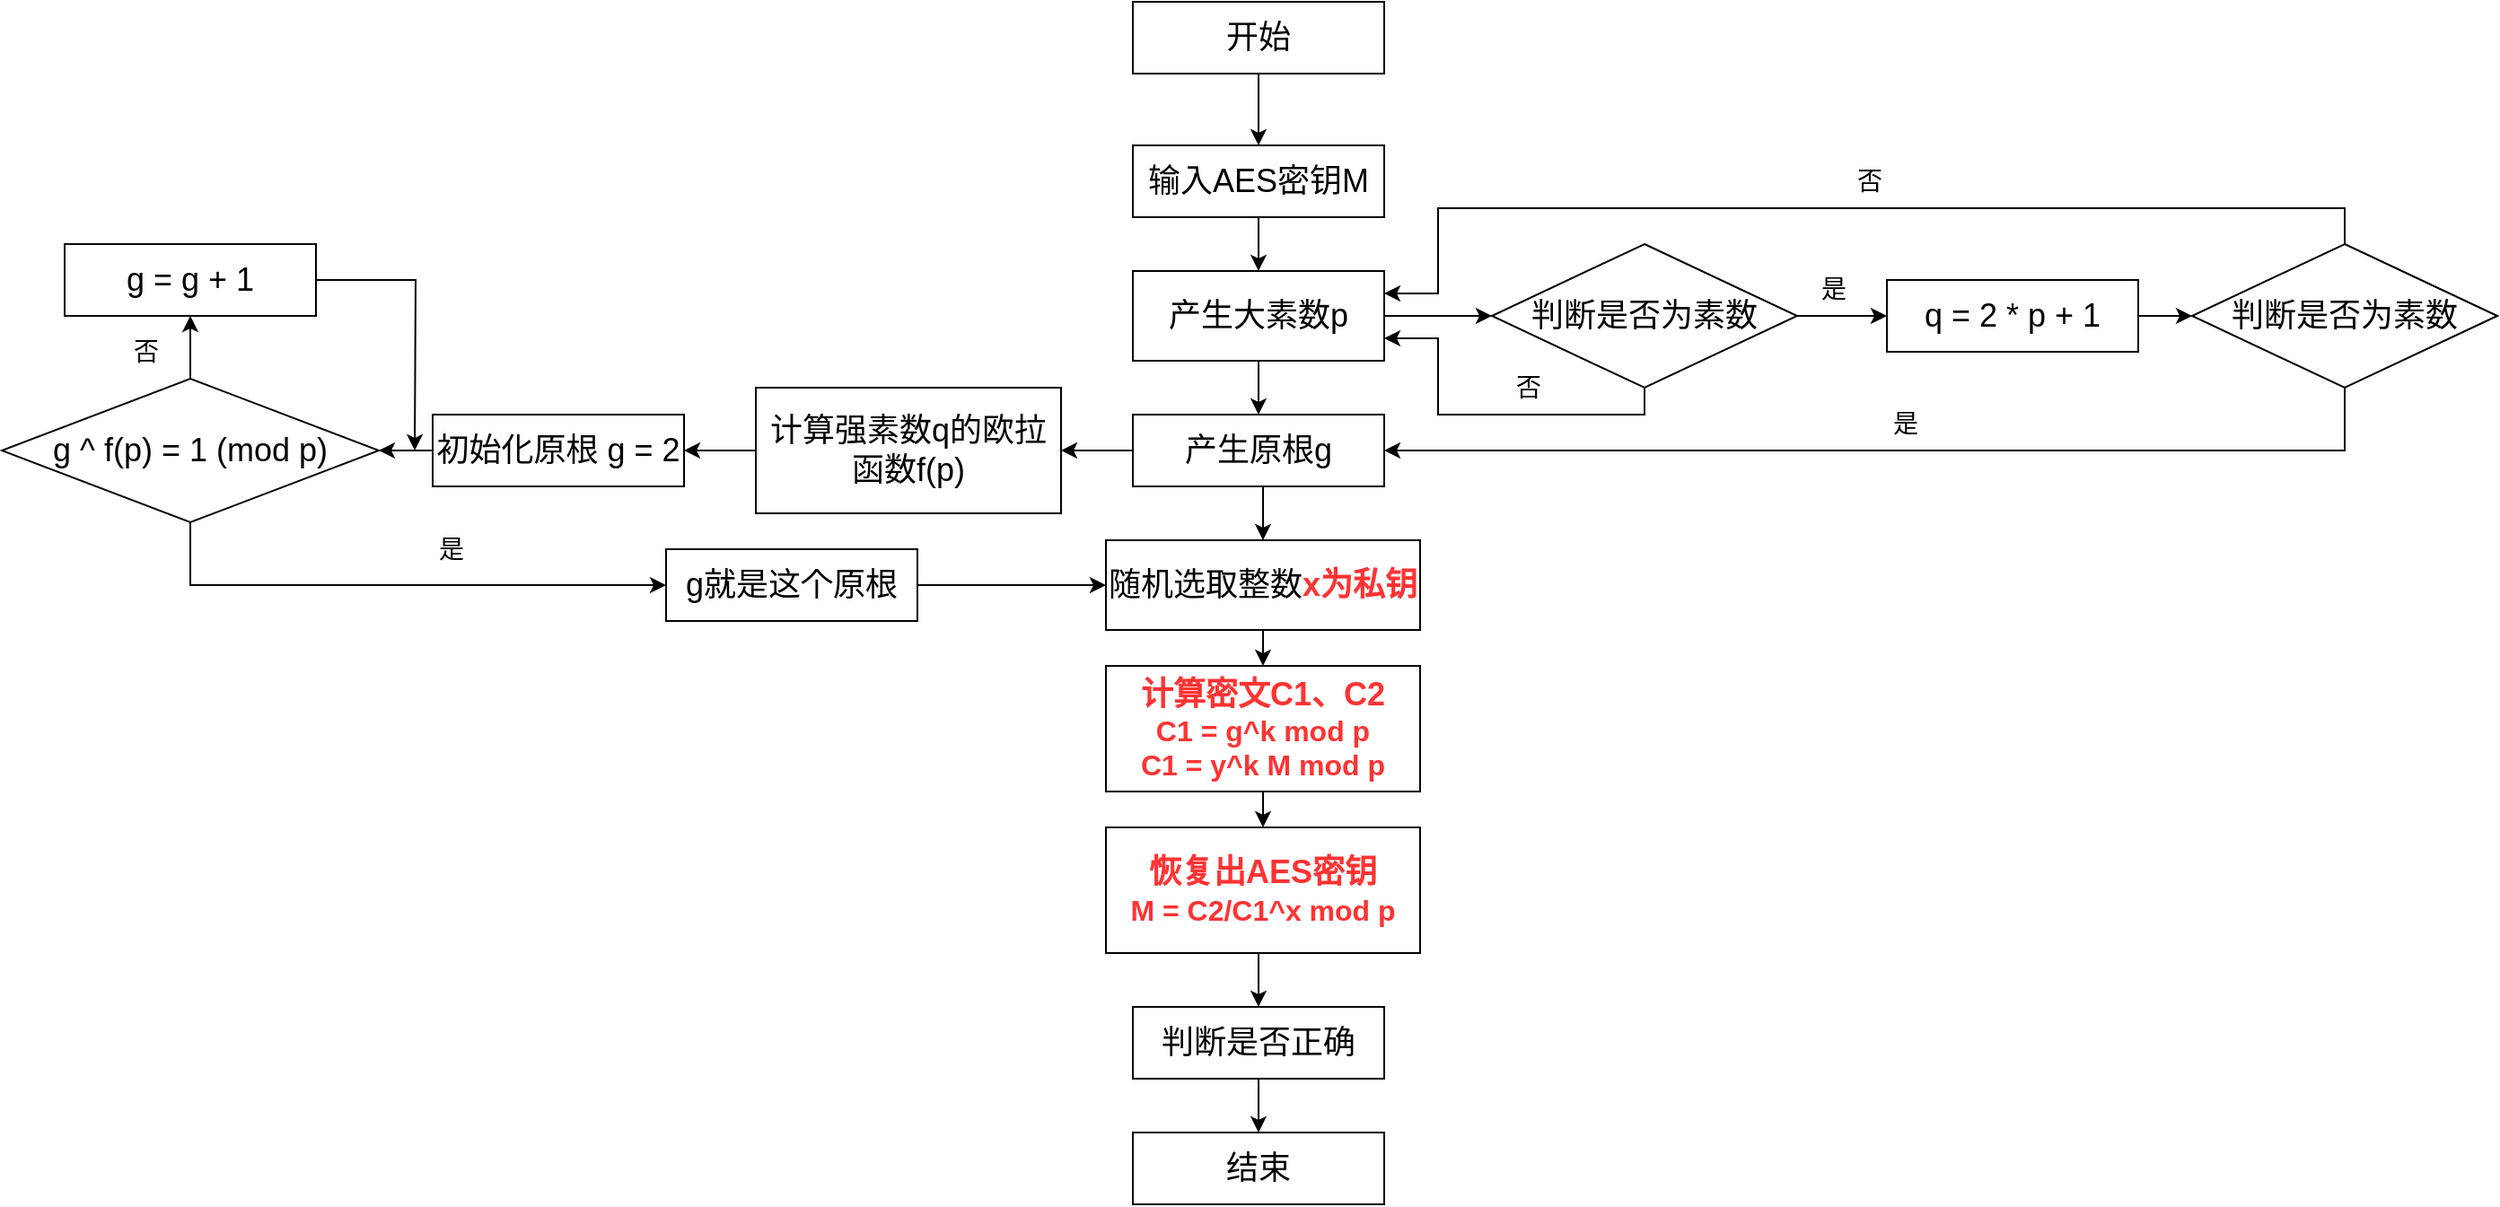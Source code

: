 <mxfile version="24.2.5" type="github">
  <diagram name="第 1 页" id="PnaPAZnkGxvQ3sKcBmyf">
    <mxGraphModel dx="2464" dy="1985" grid="1" gridSize="10" guides="1" tooltips="1" connect="1" arrows="1" fold="1" page="1" pageScale="1" pageWidth="827" pageHeight="1169" math="0" shadow="0">
      <root>
        <mxCell id="0" />
        <mxCell id="1" parent="0" />
        <mxCell id="P9a2Z2qT7diyGfMxn8Dv-21" style="edgeStyle=orthogonalEdgeStyle;rounded=0;orthogonalLoop=1;jettySize=auto;html=1;exitX=0.5;exitY=1;exitDx=0;exitDy=0;entryX=0.5;entryY=0;entryDx=0;entryDy=0;" edge="1" parent="1" source="P9a2Z2qT7diyGfMxn8Dv-1" target="P9a2Z2qT7diyGfMxn8Dv-4">
          <mxGeometry relative="1" as="geometry" />
        </mxCell>
        <mxCell id="P9a2Z2qT7diyGfMxn8Dv-1" value="&lt;font style=&quot;font-size: 18px;&quot;&gt;输入AES密钥M&lt;/font&gt;" style="rounded=0;whiteSpace=wrap;html=1;" vertex="1" parent="1">
          <mxGeometry x="280" y="50" width="140" height="40" as="geometry" />
        </mxCell>
        <mxCell id="P9a2Z2qT7diyGfMxn8Dv-26" style="edgeStyle=orthogonalEdgeStyle;rounded=0;orthogonalLoop=1;jettySize=auto;html=1;exitX=0.5;exitY=1;exitDx=0;exitDy=0;entryX=0.5;entryY=0;entryDx=0;entryDy=0;" edge="1" parent="1" source="P9a2Z2qT7diyGfMxn8Dv-3" target="P9a2Z2qT7diyGfMxn8Dv-8">
          <mxGeometry relative="1" as="geometry" />
        </mxCell>
        <mxCell id="P9a2Z2qT7diyGfMxn8Dv-3" value="&lt;b&gt;&lt;font style=&quot;font-size: 18px;&quot; color=&quot;#ff3333&quot;&gt;恢复出AES密钥&lt;/font&gt;&lt;/b&gt;&lt;div&gt;&lt;b&gt;&lt;font size=&quot;3&quot; color=&quot;#ff3333&quot;&gt;M = C2/C1^x mod p&lt;/font&gt;&lt;/b&gt;&lt;/div&gt;" style="rounded=0;whiteSpace=wrap;html=1;" vertex="1" parent="1">
          <mxGeometry x="265" y="430" width="175" height="70" as="geometry" />
        </mxCell>
        <mxCell id="P9a2Z2qT7diyGfMxn8Dv-22" style="edgeStyle=orthogonalEdgeStyle;rounded=0;orthogonalLoop=1;jettySize=auto;html=1;exitX=0.5;exitY=1;exitDx=0;exitDy=0;entryX=0.5;entryY=0;entryDx=0;entryDy=0;" edge="1" parent="1" source="P9a2Z2qT7diyGfMxn8Dv-4" target="P9a2Z2qT7diyGfMxn8Dv-5">
          <mxGeometry relative="1" as="geometry" />
        </mxCell>
        <mxCell id="P9a2Z2qT7diyGfMxn8Dv-29" style="edgeStyle=orthogonalEdgeStyle;rounded=0;orthogonalLoop=1;jettySize=auto;html=1;exitX=1;exitY=0.5;exitDx=0;exitDy=0;entryX=0;entryY=0.5;entryDx=0;entryDy=0;" edge="1" parent="1" source="P9a2Z2qT7diyGfMxn8Dv-4" target="P9a2Z2qT7diyGfMxn8Dv-11">
          <mxGeometry relative="1" as="geometry" />
        </mxCell>
        <mxCell id="P9a2Z2qT7diyGfMxn8Dv-4" value="&lt;font style=&quot;font-size: 18px;&quot;&gt;产生大素数p&lt;/font&gt;" style="rounded=0;whiteSpace=wrap;html=1;" vertex="1" parent="1">
          <mxGeometry x="280" y="120" width="140" height="50" as="geometry" />
        </mxCell>
        <mxCell id="P9a2Z2qT7diyGfMxn8Dv-23" style="edgeStyle=orthogonalEdgeStyle;rounded=0;orthogonalLoop=1;jettySize=auto;html=1;exitX=0.5;exitY=1;exitDx=0;exitDy=0;entryX=0.5;entryY=0;entryDx=0;entryDy=0;" edge="1" parent="1" source="P9a2Z2qT7diyGfMxn8Dv-5" target="P9a2Z2qT7diyGfMxn8Dv-6">
          <mxGeometry relative="1" as="geometry" />
        </mxCell>
        <mxCell id="P9a2Z2qT7diyGfMxn8Dv-38" style="edgeStyle=orthogonalEdgeStyle;rounded=0;orthogonalLoop=1;jettySize=auto;html=1;exitX=0;exitY=0.5;exitDx=0;exitDy=0;entryX=1;entryY=0.5;entryDx=0;entryDy=0;" edge="1" parent="1" source="P9a2Z2qT7diyGfMxn8Dv-5" target="P9a2Z2qT7diyGfMxn8Dv-15">
          <mxGeometry relative="1" as="geometry" />
        </mxCell>
        <mxCell id="P9a2Z2qT7diyGfMxn8Dv-5" value="&lt;font style=&quot;font-size: 18px;&quot;&gt;产生原根g&lt;/font&gt;" style="rounded=0;whiteSpace=wrap;html=1;" vertex="1" parent="1">
          <mxGeometry x="280" y="200" width="140" height="40" as="geometry" />
        </mxCell>
        <mxCell id="P9a2Z2qT7diyGfMxn8Dv-60" style="edgeStyle=orthogonalEdgeStyle;rounded=0;orthogonalLoop=1;jettySize=auto;html=1;exitX=0.5;exitY=1;exitDx=0;exitDy=0;entryX=0.5;entryY=0;entryDx=0;entryDy=0;" edge="1" parent="1" source="P9a2Z2qT7diyGfMxn8Dv-6" target="P9a2Z2qT7diyGfMxn8Dv-7">
          <mxGeometry relative="1" as="geometry" />
        </mxCell>
        <mxCell id="P9a2Z2qT7diyGfMxn8Dv-6" value="&lt;font style=&quot;font-size: 18px;&quot;&gt;随机选取整数&lt;b&gt;&lt;font color=&quot;#ff3333&quot;&gt;x为私钥&lt;/font&gt;&lt;/b&gt;&lt;/font&gt;" style="rounded=0;whiteSpace=wrap;html=1;" vertex="1" parent="1">
          <mxGeometry x="265" y="270" width="175" height="50" as="geometry" />
        </mxCell>
        <mxCell id="P9a2Z2qT7diyGfMxn8Dv-61" style="edgeStyle=orthogonalEdgeStyle;rounded=0;orthogonalLoop=1;jettySize=auto;html=1;exitX=0.5;exitY=1;exitDx=0;exitDy=0;entryX=0.5;entryY=0;entryDx=0;entryDy=0;" edge="1" parent="1" source="P9a2Z2qT7diyGfMxn8Dv-7" target="P9a2Z2qT7diyGfMxn8Dv-3">
          <mxGeometry relative="1" as="geometry" />
        </mxCell>
        <mxCell id="P9a2Z2qT7diyGfMxn8Dv-7" value="&lt;b&gt;&lt;font style=&quot;font-size: 18px;&quot; color=&quot;#ff3333&quot;&gt;计算密文C1、C2&lt;/font&gt;&lt;/b&gt;&lt;div&gt;&lt;b&gt;&lt;font size=&quot;3&quot; color=&quot;#ff3333&quot;&gt;C1 = g^k mod p&lt;/font&gt;&lt;/b&gt;&lt;/div&gt;&lt;div&gt;&lt;b&gt;&lt;font size=&quot;3&quot; color=&quot;#ff3333&quot;&gt;C1 = y^k M mod p&lt;/font&gt;&lt;/b&gt;&lt;/div&gt;" style="rounded=0;whiteSpace=wrap;html=1;" vertex="1" parent="1">
          <mxGeometry x="265" y="340" width="175" height="70" as="geometry" />
        </mxCell>
        <mxCell id="P9a2Z2qT7diyGfMxn8Dv-27" style="edgeStyle=orthogonalEdgeStyle;rounded=0;orthogonalLoop=1;jettySize=auto;html=1;exitX=0.5;exitY=1;exitDx=0;exitDy=0;entryX=0.5;entryY=0;entryDx=0;entryDy=0;" edge="1" parent="1" source="P9a2Z2qT7diyGfMxn8Dv-8" target="P9a2Z2qT7diyGfMxn8Dv-10">
          <mxGeometry relative="1" as="geometry" />
        </mxCell>
        <mxCell id="P9a2Z2qT7diyGfMxn8Dv-8" value="&lt;font style=&quot;font-size: 18px;&quot;&gt;判断是否正确&lt;/font&gt;" style="rounded=0;whiteSpace=wrap;html=1;" vertex="1" parent="1">
          <mxGeometry x="280" y="530" width="140" height="40" as="geometry" />
        </mxCell>
        <mxCell id="P9a2Z2qT7diyGfMxn8Dv-20" style="edgeStyle=orthogonalEdgeStyle;rounded=0;orthogonalLoop=1;jettySize=auto;html=1;exitX=0.5;exitY=1;exitDx=0;exitDy=0;entryX=0.5;entryY=0;entryDx=0;entryDy=0;" edge="1" parent="1" source="P9a2Z2qT7diyGfMxn8Dv-9" target="P9a2Z2qT7diyGfMxn8Dv-1">
          <mxGeometry relative="1" as="geometry" />
        </mxCell>
        <mxCell id="P9a2Z2qT7diyGfMxn8Dv-9" value="&lt;font style=&quot;font-size: 18px;&quot;&gt;开始&lt;/font&gt;" style="rounded=0;whiteSpace=wrap;html=1;" vertex="1" parent="1">
          <mxGeometry x="280" y="-30" width="140" height="40" as="geometry" />
        </mxCell>
        <mxCell id="P9a2Z2qT7diyGfMxn8Dv-10" value="&lt;font style=&quot;font-size: 18px;&quot;&gt;结束&lt;/font&gt;" style="rounded=0;whiteSpace=wrap;html=1;" vertex="1" parent="1">
          <mxGeometry x="280" y="600" width="140" height="40" as="geometry" />
        </mxCell>
        <mxCell id="P9a2Z2qT7diyGfMxn8Dv-31" style="edgeStyle=orthogonalEdgeStyle;rounded=0;orthogonalLoop=1;jettySize=auto;html=1;exitX=1;exitY=0.5;exitDx=0;exitDy=0;entryX=0;entryY=0.5;entryDx=0;entryDy=0;" edge="1" parent="1" source="P9a2Z2qT7diyGfMxn8Dv-11" target="P9a2Z2qT7diyGfMxn8Dv-13">
          <mxGeometry relative="1" as="geometry" />
        </mxCell>
        <mxCell id="P9a2Z2qT7diyGfMxn8Dv-36" style="edgeStyle=orthogonalEdgeStyle;rounded=0;orthogonalLoop=1;jettySize=auto;html=1;exitX=0.5;exitY=1;exitDx=0;exitDy=0;entryX=1;entryY=0.75;entryDx=0;entryDy=0;" edge="1" parent="1" source="P9a2Z2qT7diyGfMxn8Dv-11" target="P9a2Z2qT7diyGfMxn8Dv-4">
          <mxGeometry relative="1" as="geometry">
            <Array as="points">
              <mxPoint x="565" y="200" />
              <mxPoint x="450" y="200" />
              <mxPoint x="450" y="158" />
            </Array>
          </mxGeometry>
        </mxCell>
        <mxCell id="P9a2Z2qT7diyGfMxn8Dv-11" value="&lt;font style=&quot;font-size: 18px;&quot;&gt;判断是否为素数&lt;/font&gt;" style="rhombus;whiteSpace=wrap;html=1;" vertex="1" parent="1">
          <mxGeometry x="480" y="105" width="170" height="80" as="geometry" />
        </mxCell>
        <mxCell id="P9a2Z2qT7diyGfMxn8Dv-37" style="edgeStyle=orthogonalEdgeStyle;rounded=0;orthogonalLoop=1;jettySize=auto;html=1;entryX=1;entryY=0.5;entryDx=0;entryDy=0;" edge="1" parent="1" source="P9a2Z2qT7diyGfMxn8Dv-12" target="P9a2Z2qT7diyGfMxn8Dv-5">
          <mxGeometry relative="1" as="geometry">
            <Array as="points">
              <mxPoint x="955" y="220" />
            </Array>
          </mxGeometry>
        </mxCell>
        <mxCell id="P9a2Z2qT7diyGfMxn8Dv-64" style="edgeStyle=orthogonalEdgeStyle;rounded=0;orthogonalLoop=1;jettySize=auto;html=1;exitX=0.5;exitY=0;exitDx=0;exitDy=0;entryX=1;entryY=0.25;entryDx=0;entryDy=0;" edge="1" parent="1" source="P9a2Z2qT7diyGfMxn8Dv-12" target="P9a2Z2qT7diyGfMxn8Dv-4">
          <mxGeometry relative="1" as="geometry">
            <Array as="points">
              <mxPoint x="955" y="85" />
              <mxPoint x="450" y="85" />
              <mxPoint x="450" y="133" />
            </Array>
          </mxGeometry>
        </mxCell>
        <mxCell id="P9a2Z2qT7diyGfMxn8Dv-12" value="&lt;font style=&quot;font-size: 18px;&quot;&gt;判断是否为素数&lt;/font&gt;" style="rhombus;whiteSpace=wrap;html=1;" vertex="1" parent="1">
          <mxGeometry x="870" y="105" width="170" height="80" as="geometry" />
        </mxCell>
        <mxCell id="P9a2Z2qT7diyGfMxn8Dv-65" value="" style="edgeStyle=orthogonalEdgeStyle;rounded=0;orthogonalLoop=1;jettySize=auto;html=1;" edge="1" parent="1" source="P9a2Z2qT7diyGfMxn8Dv-13" target="P9a2Z2qT7diyGfMxn8Dv-12">
          <mxGeometry relative="1" as="geometry" />
        </mxCell>
        <mxCell id="P9a2Z2qT7diyGfMxn8Dv-13" value="&lt;font style=&quot;font-size: 18px;&quot;&gt;q = 2 * p + 1&lt;/font&gt;" style="rounded=0;whiteSpace=wrap;html=1;" vertex="1" parent="1">
          <mxGeometry x="700" y="125" width="140" height="40" as="geometry" />
        </mxCell>
        <mxCell id="P9a2Z2qT7diyGfMxn8Dv-59" style="edgeStyle=orthogonalEdgeStyle;rounded=0;orthogonalLoop=1;jettySize=auto;html=1;entryX=1;entryY=0.5;entryDx=0;entryDy=0;" edge="1" parent="1" source="P9a2Z2qT7diyGfMxn8Dv-15" target="P9a2Z2qT7diyGfMxn8Dv-18">
          <mxGeometry relative="1" as="geometry" />
        </mxCell>
        <mxCell id="P9a2Z2qT7diyGfMxn8Dv-15" value="&lt;font style=&quot;font-size: 18px;&quot;&gt;计算强素数q的欧拉函数f(p)&lt;/font&gt;" style="rounded=0;whiteSpace=wrap;html=1;" vertex="1" parent="1">
          <mxGeometry x="70" y="185" width="170" height="70" as="geometry" />
        </mxCell>
        <mxCell id="P9a2Z2qT7diyGfMxn8Dv-45" style="edgeStyle=orthogonalEdgeStyle;rounded=0;orthogonalLoop=1;jettySize=auto;html=1;exitX=1;exitY=0.5;exitDx=0;exitDy=0;entryX=0;entryY=0.5;entryDx=0;entryDy=0;" edge="1" parent="1" source="P9a2Z2qT7diyGfMxn8Dv-16" target="P9a2Z2qT7diyGfMxn8Dv-6">
          <mxGeometry relative="1" as="geometry" />
        </mxCell>
        <mxCell id="P9a2Z2qT7diyGfMxn8Dv-16" value="&lt;font style=&quot;font-size: 18px;&quot;&gt;g就是这个原根&lt;/font&gt;" style="rounded=0;whiteSpace=wrap;html=1;" vertex="1" parent="1">
          <mxGeometry x="20" y="275" width="140" height="40" as="geometry" />
        </mxCell>
        <mxCell id="P9a2Z2qT7diyGfMxn8Dv-57" style="edgeStyle=orthogonalEdgeStyle;rounded=0;orthogonalLoop=1;jettySize=auto;html=1;exitX=0.5;exitY=0;exitDx=0;exitDy=0;" edge="1" parent="1" source="P9a2Z2qT7diyGfMxn8Dv-17" target="P9a2Z2qT7diyGfMxn8Dv-19">
          <mxGeometry relative="1" as="geometry" />
        </mxCell>
        <mxCell id="P9a2Z2qT7diyGfMxn8Dv-58" style="edgeStyle=orthogonalEdgeStyle;rounded=0;orthogonalLoop=1;jettySize=auto;html=1;entryX=0;entryY=0.5;entryDx=0;entryDy=0;" edge="1" parent="1" source="P9a2Z2qT7diyGfMxn8Dv-17" target="P9a2Z2qT7diyGfMxn8Dv-16">
          <mxGeometry relative="1" as="geometry">
            <Array as="points">
              <mxPoint x="-245" y="295" />
            </Array>
          </mxGeometry>
        </mxCell>
        <mxCell id="P9a2Z2qT7diyGfMxn8Dv-17" value="&lt;font style=&quot;font-size: 18px;&quot;&gt;g ^ f(p) = 1 (mod p)&lt;/font&gt;" style="rhombus;whiteSpace=wrap;html=1;" vertex="1" parent="1">
          <mxGeometry x="-350" y="180" width="210" height="80" as="geometry" />
        </mxCell>
        <mxCell id="P9a2Z2qT7diyGfMxn8Dv-40" style="edgeStyle=orthogonalEdgeStyle;rounded=0;orthogonalLoop=1;jettySize=auto;html=1;exitX=0;exitY=0.5;exitDx=0;exitDy=0;entryX=1;entryY=0.5;entryDx=0;entryDy=0;" edge="1" parent="1" source="P9a2Z2qT7diyGfMxn8Dv-18" target="P9a2Z2qT7diyGfMxn8Dv-17">
          <mxGeometry relative="1" as="geometry" />
        </mxCell>
        <mxCell id="P9a2Z2qT7diyGfMxn8Dv-18" value="&lt;font style=&quot;font-size: 18px;&quot;&gt;初始化原根 g = 2&lt;/font&gt;" style="rounded=0;whiteSpace=wrap;html=1;" vertex="1" parent="1">
          <mxGeometry x="-110" y="200" width="140" height="40" as="geometry" />
        </mxCell>
        <mxCell id="P9a2Z2qT7diyGfMxn8Dv-42" style="edgeStyle=orthogonalEdgeStyle;rounded=0;orthogonalLoop=1;jettySize=auto;html=1;exitX=1;exitY=0.5;exitDx=0;exitDy=0;" edge="1" parent="1" source="P9a2Z2qT7diyGfMxn8Dv-19">
          <mxGeometry relative="1" as="geometry">
            <mxPoint x="-120" y="220" as="targetPoint" />
          </mxGeometry>
        </mxCell>
        <mxCell id="P9a2Z2qT7diyGfMxn8Dv-19" value="&lt;font style=&quot;font-size: 18px;&quot;&gt;g = g + 1&lt;/font&gt;" style="rounded=0;whiteSpace=wrap;html=1;" vertex="1" parent="1">
          <mxGeometry x="-315" y="105" width="140" height="40" as="geometry" />
        </mxCell>
        <mxCell id="P9a2Z2qT7diyGfMxn8Dv-46" value="&lt;font style=&quot;font-size: 14px;&quot;&gt;是&lt;/font&gt;" style="text;html=1;align=center;verticalAlign=middle;resizable=0;points=[];autosize=1;strokeColor=none;fillColor=none;" vertex="1" parent="1">
          <mxGeometry x="650" y="115" width="40" height="30" as="geometry" />
        </mxCell>
        <mxCell id="P9a2Z2qT7diyGfMxn8Dv-47" value="&lt;font style=&quot;font-size: 14px;&quot;&gt;是&lt;/font&gt;" style="text;html=1;align=center;verticalAlign=middle;resizable=0;points=[];autosize=1;strokeColor=none;fillColor=none;" vertex="1" parent="1">
          <mxGeometry x="690" y="190" width="40" height="30" as="geometry" />
        </mxCell>
        <mxCell id="P9a2Z2qT7diyGfMxn8Dv-48" value="&lt;font style=&quot;font-size: 14px;&quot;&gt;否&lt;/font&gt;" style="text;html=1;align=center;verticalAlign=middle;resizable=0;points=[];autosize=1;strokeColor=none;fillColor=none;" vertex="1" parent="1">
          <mxGeometry x="670" y="55" width="40" height="30" as="geometry" />
        </mxCell>
        <mxCell id="P9a2Z2qT7diyGfMxn8Dv-50" value="&lt;font style=&quot;font-size: 14px;&quot;&gt;否&lt;/font&gt;" style="text;html=1;align=center;verticalAlign=middle;resizable=0;points=[];autosize=1;strokeColor=none;fillColor=none;" vertex="1" parent="1">
          <mxGeometry x="480" y="170" width="40" height="30" as="geometry" />
        </mxCell>
        <mxCell id="P9a2Z2qT7diyGfMxn8Dv-51" value="&lt;font style=&quot;font-size: 14px;&quot;&gt;否&lt;/font&gt;" style="text;html=1;align=center;verticalAlign=middle;resizable=0;points=[];autosize=1;strokeColor=none;fillColor=none;" vertex="1" parent="1">
          <mxGeometry x="-290" y="150" width="40" height="30" as="geometry" />
        </mxCell>
        <mxCell id="P9a2Z2qT7diyGfMxn8Dv-52" value="&lt;font style=&quot;font-size: 14px;&quot;&gt;是&lt;/font&gt;" style="text;html=1;align=center;verticalAlign=middle;resizable=0;points=[];autosize=1;strokeColor=none;fillColor=none;" vertex="1" parent="1">
          <mxGeometry x="-120" y="260" width="40" height="30" as="geometry" />
        </mxCell>
      </root>
    </mxGraphModel>
  </diagram>
</mxfile>
